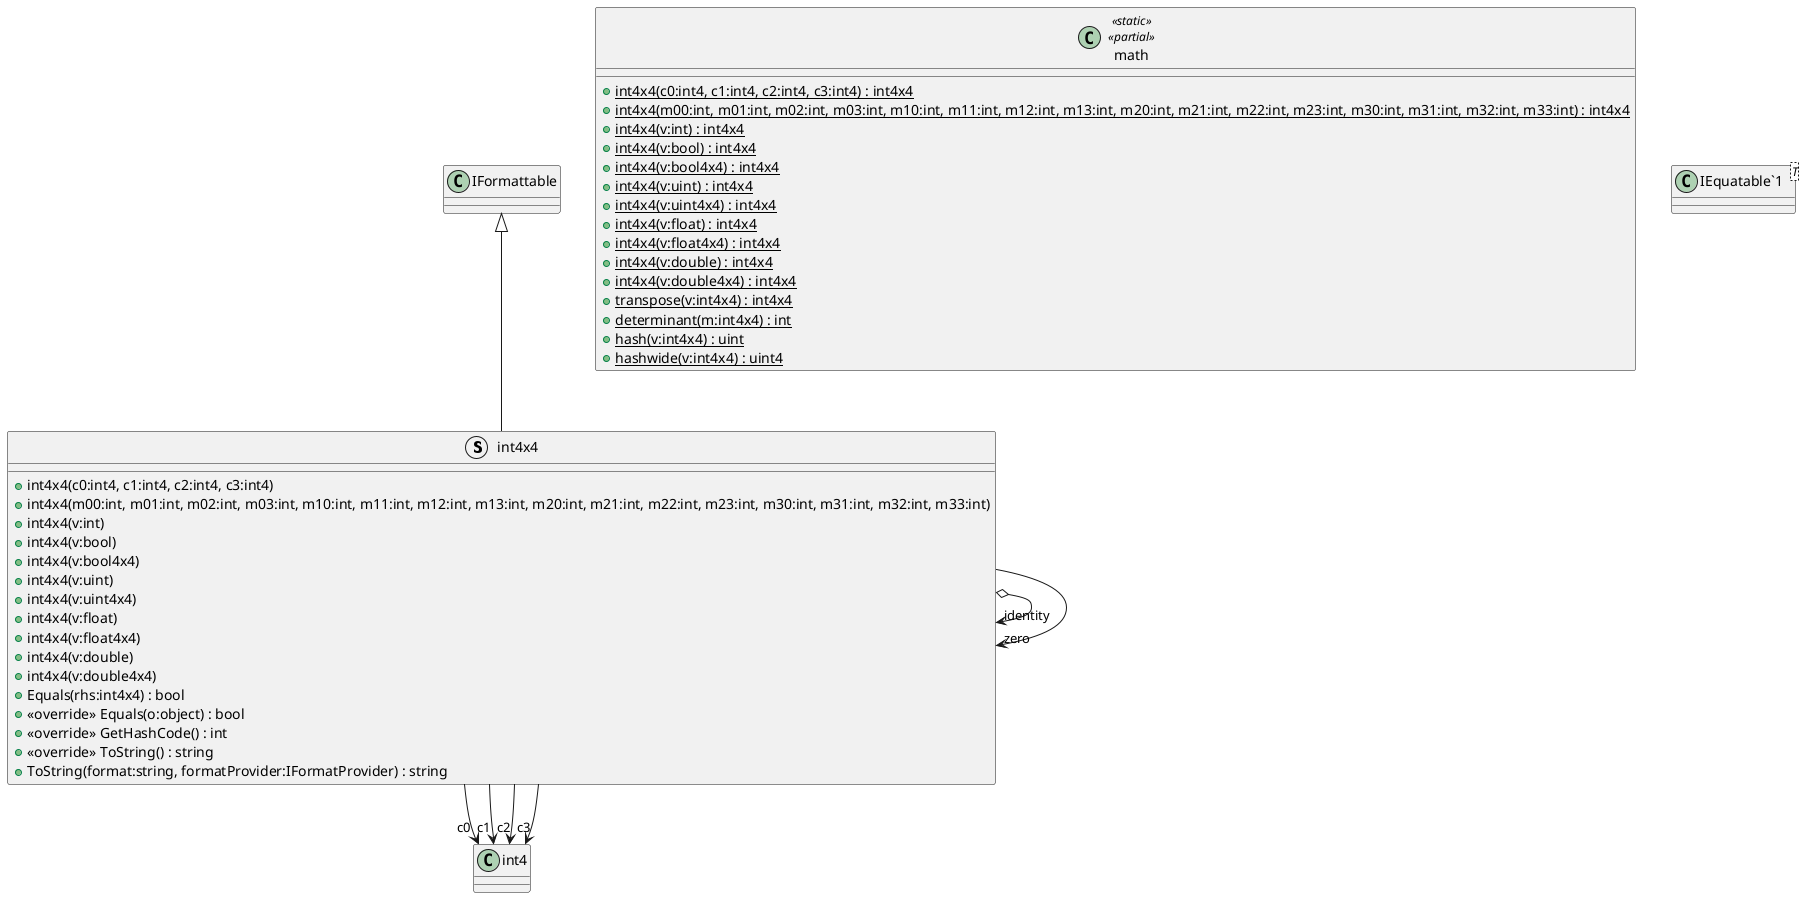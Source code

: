 @startuml
struct int4x4 {
    + int4x4(c0:int4, c1:int4, c2:int4, c3:int4)
    + int4x4(m00:int, m01:int, m02:int, m03:int, m10:int, m11:int, m12:int, m13:int, m20:int, m21:int, m22:int, m23:int, m30:int, m31:int, m32:int, m33:int)
    + int4x4(v:int)
    + int4x4(v:bool)
    + int4x4(v:bool4x4)
    + int4x4(v:uint)
    + int4x4(v:uint4x4)
    + int4x4(v:float)
    + int4x4(v:float4x4)
    + int4x4(v:double)
    + int4x4(v:double4x4)
    + Equals(rhs:int4x4) : bool
    + <<override>> Equals(o:object) : bool
    + <<override>> GetHashCode() : int
    + <<override>> ToString() : string
    + ToString(format:string, formatProvider:IFormatProvider) : string
}
class math <<static>> <<partial>> {
    + {static} int4x4(c0:int4, c1:int4, c2:int4, c3:int4) : int4x4
    + {static} int4x4(m00:int, m01:int, m02:int, m03:int, m10:int, m11:int, m12:int, m13:int, m20:int, m21:int, m22:int, m23:int, m30:int, m31:int, m32:int, m33:int) : int4x4
    + {static} int4x4(v:int) : int4x4
    + {static} int4x4(v:bool) : int4x4
    + {static} int4x4(v:bool4x4) : int4x4
    + {static} int4x4(v:uint) : int4x4
    + {static} int4x4(v:uint4x4) : int4x4
    + {static} int4x4(v:float) : int4x4
    + {static} int4x4(v:float4x4) : int4x4
    + {static} int4x4(v:double) : int4x4
    + {static} int4x4(v:double4x4) : int4x4
    + {static} transpose(v:int4x4) : int4x4
    + {static} determinant(m:int4x4) : int
    + {static} hash(v:int4x4) : uint
    + {static} hashwide(v:int4x4) : uint4
}
class "IEquatable`1"<T> {
}
IFormattable <|-- int4x4
int4x4 --> "c0" int4
int4x4 --> "c1" int4
int4x4 --> "c2" int4
int4x4 --> "c3" int4
int4x4 o-> "identity" int4x4
int4x4 --> "zero" int4x4
@enduml
